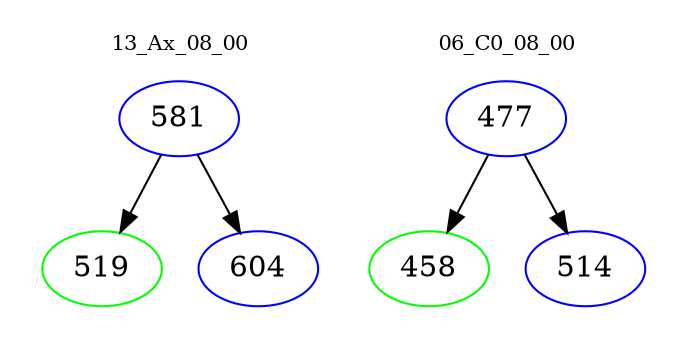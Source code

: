 digraph{
subgraph cluster_0 {
color = white
label = "13_Ax_08_00";
fontsize=10;
T0_581 [label="581", color="blue"]
T0_581 -> T0_519 [color="black"]
T0_519 [label="519", color="green"]
T0_581 -> T0_604 [color="black"]
T0_604 [label="604", color="blue"]
}
subgraph cluster_1 {
color = white
label = "06_C0_08_00";
fontsize=10;
T1_477 [label="477", color="blue"]
T1_477 -> T1_458 [color="black"]
T1_458 [label="458", color="green"]
T1_477 -> T1_514 [color="black"]
T1_514 [label="514", color="blue"]
}
}
